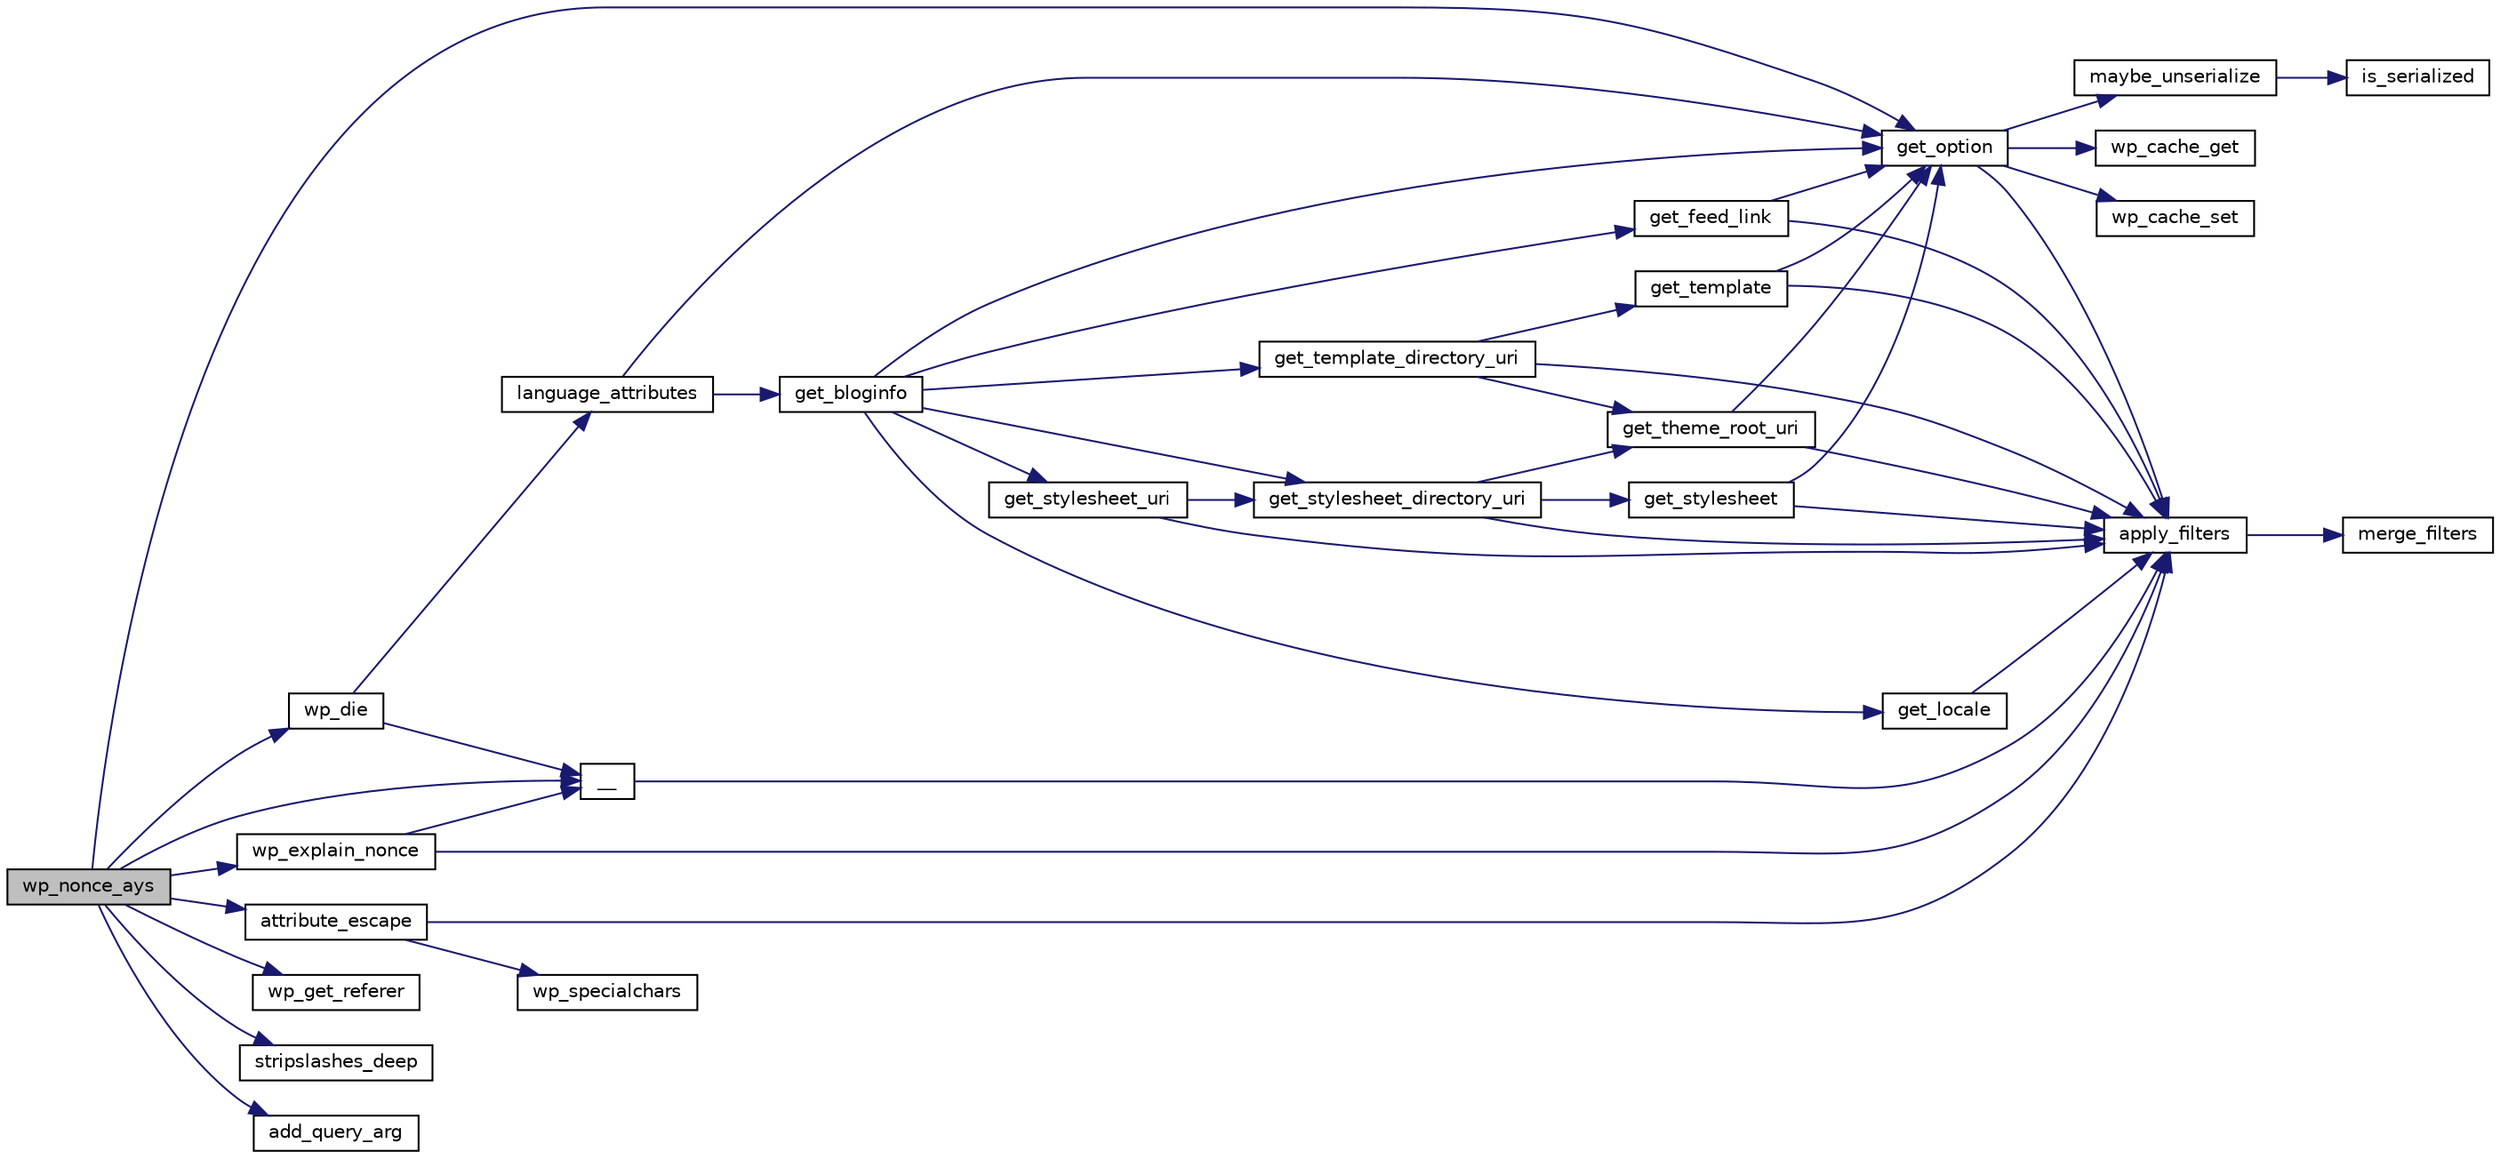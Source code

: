 digraph "wp_nonce_ays"
{
  edge [fontname="Helvetica",fontsize="10",labelfontname="Helvetica",labelfontsize="10"];
  node [fontname="Helvetica",fontsize="10",shape=record];
  rankdir="LR";
  Node1 [label="wp_nonce_ays",height=0.2,width=0.4,color="black", fillcolor="grey75", style="filled", fontcolor="black"];
  Node1 -> Node2 [color="midnightblue",fontsize="10",style="solid",fontname="Helvetica"];
  Node2 [label="get_option",height=0.2,width=0.4,color="black", fillcolor="white", style="filled",URL="$wp-includes_2functions_8php.html#af525da4ac25f2d630ac5661f5a2f6fb5"];
  Node2 -> Node3 [color="midnightblue",fontsize="10",style="solid",fontname="Helvetica"];
  Node3 [label="wp_cache_get",height=0.2,width=0.4,color="black", fillcolor="white", style="filled",URL="$cache_8php.html#a7c1a31cfb7178c3339cc5b4ebfe817ba"];
  Node2 -> Node4 [color="midnightblue",fontsize="10",style="solid",fontname="Helvetica"];
  Node4 [label="wp_cache_set",height=0.2,width=0.4,color="black", fillcolor="white", style="filled",URL="$cache_8php.html#a7a7d3c617e76bc7bc5c00b2088942a38"];
  Node2 -> Node5 [color="midnightblue",fontsize="10",style="solid",fontname="Helvetica"];
  Node5 [label="apply_filters",height=0.2,width=0.4,color="black", fillcolor="white", style="filled",URL="$plugin_8php.html#af3181724e51a40767f213c51f188e3a3"];
  Node5 -> Node6 [color="midnightblue",fontsize="10",style="solid",fontname="Helvetica"];
  Node6 [label="merge_filters",height=0.2,width=0.4,color="black", fillcolor="white", style="filled",URL="$plugin_8php.html#afb4fcaeb016bc09153999ecb5835d8ae"];
  Node2 -> Node7 [color="midnightblue",fontsize="10",style="solid",fontname="Helvetica"];
  Node7 [label="maybe_unserialize",height=0.2,width=0.4,color="black", fillcolor="white", style="filled",URL="$wp-includes_2functions_8php.html#a3c69a81464e61cfafd41fc129b6df2d4"];
  Node7 -> Node8 [color="midnightblue",fontsize="10",style="solid",fontname="Helvetica"];
  Node8 [label="is_serialized",height=0.2,width=0.4,color="black", fillcolor="white", style="filled",URL="$wp-includes_2functions_8php.html#a37cf51e27d60d78b84d7242090153e40"];
  Node1 -> Node9 [color="midnightblue",fontsize="10",style="solid",fontname="Helvetica"];
  Node9 [label="wp_get_referer",height=0.2,width=0.4,color="black", fillcolor="white", style="filled",URL="$wp-includes_2functions_8php.html#ac942b5f4296944acea6635b01432b096"];
  Node1 -> Node10 [color="midnightblue",fontsize="10",style="solid",fontname="Helvetica"];
  Node10 [label="__",height=0.2,width=0.4,color="black", fillcolor="white", style="filled",URL="$l10n_8php.html#a9376fdb65c31b1d824d8551d795b409f"];
  Node10 -> Node5 [color="midnightblue",fontsize="10",style="solid",fontname="Helvetica"];
  Node1 -> Node11 [color="midnightblue",fontsize="10",style="solid",fontname="Helvetica"];
  Node11 [label="stripslashes_deep",height=0.2,width=0.4,color="black", fillcolor="white", style="filled",URL="$formatting_8php.html#a3b974f63529424e457b55f009a795461"];
  Node1 -> Node12 [color="midnightblue",fontsize="10",style="solid",fontname="Helvetica"];
  Node12 [label="attribute_escape",height=0.2,width=0.4,color="black", fillcolor="white", style="filled",URL="$formatting_8php.html#a35fc6057f605f8a77d2f6521c3f63477"];
  Node12 -> Node13 [color="midnightblue",fontsize="10",style="solid",fontname="Helvetica"];
  Node13 [label="wp_specialchars",height=0.2,width=0.4,color="black", fillcolor="white", style="filled",URL="$formatting_8php.html#a8898f6fc8d98d9bd8382ca522b8011a3"];
  Node12 -> Node5 [color="midnightblue",fontsize="10",style="solid",fontname="Helvetica"];
  Node1 -> Node14 [color="midnightblue",fontsize="10",style="solid",fontname="Helvetica"];
  Node14 [label="wp_explain_nonce",height=0.2,width=0.4,color="black", fillcolor="white", style="filled",URL="$wp-includes_2functions_8php.html#a2d1e59cc20efaf1a14a3685d577b9b9d"];
  Node14 -> Node10 [color="midnightblue",fontsize="10",style="solid",fontname="Helvetica"];
  Node14 -> Node5 [color="midnightblue",fontsize="10",style="solid",fontname="Helvetica"];
  Node1 -> Node15 [color="midnightblue",fontsize="10",style="solid",fontname="Helvetica"];
  Node15 [label="add_query_arg",height=0.2,width=0.4,color="black", fillcolor="white", style="filled",URL="$wp-includes_2functions_8php.html#a6e348722923afe18808c59773964c162"];
  Node1 -> Node16 [color="midnightblue",fontsize="10",style="solid",fontname="Helvetica"];
  Node16 [label="wp_die",height=0.2,width=0.4,color="black", fillcolor="white", style="filled",URL="$wp-includes_2functions_8php.html#ae6be65b6282c23085a97516c1a937449"];
  Node16 -> Node10 [color="midnightblue",fontsize="10",style="solid",fontname="Helvetica"];
  Node16 -> Node17 [color="midnightblue",fontsize="10",style="solid",fontname="Helvetica"];
  Node17 [label="language_attributes",height=0.2,width=0.4,color="black", fillcolor="white", style="filled",URL="$general-template_8php.html#ab1362fd24d7fe4d10b73503a5d255dee"];
  Node17 -> Node18 [color="midnightblue",fontsize="10",style="solid",fontname="Helvetica"];
  Node18 [label="get_bloginfo",height=0.2,width=0.4,color="black", fillcolor="white", style="filled",URL="$general-template_8php.html#a7a869c806ae541ba52f1815b16138c2a"];
  Node18 -> Node2 [color="midnightblue",fontsize="10",style="solid",fontname="Helvetica"];
  Node18 -> Node19 [color="midnightblue",fontsize="10",style="solid",fontname="Helvetica"];
  Node19 [label="get_feed_link",height=0.2,width=0.4,color="black", fillcolor="white", style="filled",URL="$link-template_8php.html#a415c903984dc1680ef8b3314b9132ea7"];
  Node19 -> Node2 [color="midnightblue",fontsize="10",style="solid",fontname="Helvetica"];
  Node19 -> Node5 [color="midnightblue",fontsize="10",style="solid",fontname="Helvetica"];
  Node18 -> Node20 [color="midnightblue",fontsize="10",style="solid",fontname="Helvetica"];
  Node20 [label="get_stylesheet_uri",height=0.2,width=0.4,color="black", fillcolor="white", style="filled",URL="$theme_8php.html#a7f3a1a1beb873d9c017a19e3eff60900"];
  Node20 -> Node21 [color="midnightblue",fontsize="10",style="solid",fontname="Helvetica"];
  Node21 [label="get_stylesheet_directory_uri",height=0.2,width=0.4,color="black", fillcolor="white", style="filled",URL="$theme_8php.html#a20e8d2b5ee7de6a42990d6e4cdc3c592"];
  Node21 -> Node22 [color="midnightblue",fontsize="10",style="solid",fontname="Helvetica"];
  Node22 [label="get_stylesheet",height=0.2,width=0.4,color="black", fillcolor="white", style="filled",URL="$theme_8php.html#a6d9dd71b2ef87985d6a908cdcbf99f9a"];
  Node22 -> Node5 [color="midnightblue",fontsize="10",style="solid",fontname="Helvetica"];
  Node22 -> Node2 [color="midnightblue",fontsize="10",style="solid",fontname="Helvetica"];
  Node21 -> Node23 [color="midnightblue",fontsize="10",style="solid",fontname="Helvetica"];
  Node23 [label="get_theme_root_uri",height=0.2,width=0.4,color="black", fillcolor="white", style="filled",URL="$theme_8php.html#abd361e99382efcb09bae4ada2b78bf8f"];
  Node23 -> Node5 [color="midnightblue",fontsize="10",style="solid",fontname="Helvetica"];
  Node23 -> Node2 [color="midnightblue",fontsize="10",style="solid",fontname="Helvetica"];
  Node21 -> Node5 [color="midnightblue",fontsize="10",style="solid",fontname="Helvetica"];
  Node20 -> Node5 [color="midnightblue",fontsize="10",style="solid",fontname="Helvetica"];
  Node18 -> Node21 [color="midnightblue",fontsize="10",style="solid",fontname="Helvetica"];
  Node18 -> Node24 [color="midnightblue",fontsize="10",style="solid",fontname="Helvetica"];
  Node24 [label="get_template_directory_uri",height=0.2,width=0.4,color="black", fillcolor="white", style="filled",URL="$theme_8php.html#a39342df15893fdd8e811652c9a194123"];
  Node24 -> Node25 [color="midnightblue",fontsize="10",style="solid",fontname="Helvetica"];
  Node25 [label="get_template",height=0.2,width=0.4,color="black", fillcolor="white", style="filled",URL="$theme_8php.html#ae447eda8b2f98e3794afd123d8a7b2dc"];
  Node25 -> Node5 [color="midnightblue",fontsize="10",style="solid",fontname="Helvetica"];
  Node25 -> Node2 [color="midnightblue",fontsize="10",style="solid",fontname="Helvetica"];
  Node24 -> Node23 [color="midnightblue",fontsize="10",style="solid",fontname="Helvetica"];
  Node24 -> Node5 [color="midnightblue",fontsize="10",style="solid",fontname="Helvetica"];
  Node18 -> Node26 [color="midnightblue",fontsize="10",style="solid",fontname="Helvetica"];
  Node26 [label="get_locale",height=0.2,width=0.4,color="black", fillcolor="white", style="filled",URL="$l10n_8php.html#a6ec9fd4baced85768ba16386e9e1b339"];
  Node26 -> Node5 [color="midnightblue",fontsize="10",style="solid",fontname="Helvetica"];
  Node17 -> Node2 [color="midnightblue",fontsize="10",style="solid",fontname="Helvetica"];
}
